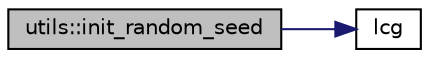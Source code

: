 digraph "utils::init_random_seed"
{
 // LATEX_PDF_SIZE
  edge [fontname="Helvetica",fontsize="10",labelfontname="Helvetica",labelfontsize="10"];
  node [fontname="Helvetica",fontsize="10",shape=record];
  rankdir="LR";
  Node1 [label="utils::init_random_seed",height=0.2,width=0.4,color="black", fillcolor="grey75", style="filled", fontcolor="black",tooltip=" "];
  Node1 -> Node2 [color="midnightblue",fontsize="10",style="solid"];
  Node2 [label="lcg",height=0.2,width=0.4,color="black", fillcolor="white", style="filled",URL="$random__seed_8f90.html#a669ac8da4cdd11efd16a0ef72a4f7915",tooltip=" "];
}
